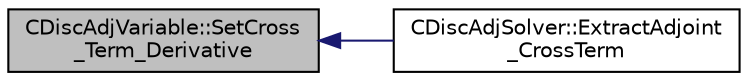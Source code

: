 digraph "CDiscAdjVariable::SetCross_Term_Derivative"
{
  edge [fontname="Helvetica",fontsize="10",labelfontname="Helvetica",labelfontsize="10"];
  node [fontname="Helvetica",fontsize="10",shape=record];
  rankdir="LR";
  Node53 [label="CDiscAdjVariable::SetCross\l_Term_Derivative",height=0.2,width=0.4,color="black", fillcolor="grey75", style="filled", fontcolor="black"];
  Node53 -> Node54 [dir="back",color="midnightblue",fontsize="10",style="solid",fontname="Helvetica"];
  Node54 [label="CDiscAdjSolver::ExtractAdjoint\l_CrossTerm",height=0.2,width=0.4,color="black", fillcolor="white", style="filled",URL="$class_c_disc_adj_solver.html#a26a28570e510048d0841391c4057dfb6",tooltip="Sets the adjoint values of the flow variables due to cross term contributions. "];
}
